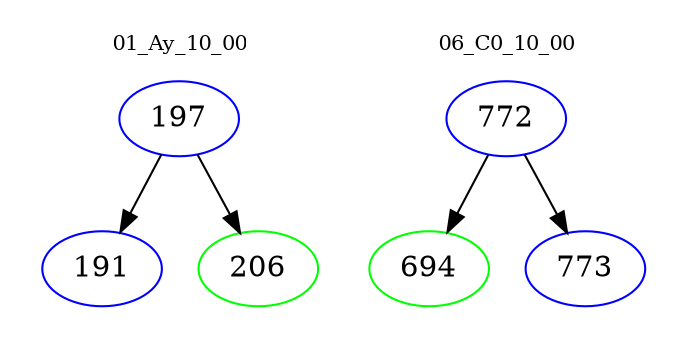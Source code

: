 digraph{
subgraph cluster_0 {
color = white
label = "01_Ay_10_00";
fontsize=10;
T0_197 [label="197", color="blue"]
T0_197 -> T0_191 [color="black"]
T0_191 [label="191", color="blue"]
T0_197 -> T0_206 [color="black"]
T0_206 [label="206", color="green"]
}
subgraph cluster_1 {
color = white
label = "06_C0_10_00";
fontsize=10;
T1_772 [label="772", color="blue"]
T1_772 -> T1_694 [color="black"]
T1_694 [label="694", color="green"]
T1_772 -> T1_773 [color="black"]
T1_773 [label="773", color="blue"]
}
}
